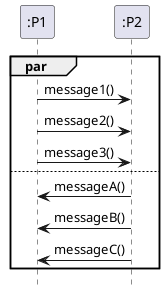 @startuml
hide footbox

participant ":P1" as P1
participant ":P2" as P2


par 
  P1 -> P2 : message1()
  P1 -> P2 : message2()
  P1 -> P2 : message3()
else
  P1 <- P2 : messageA()
  P1 <- P2 : messageB()
  P1 <- P2 : messageC()
end par

@enduml